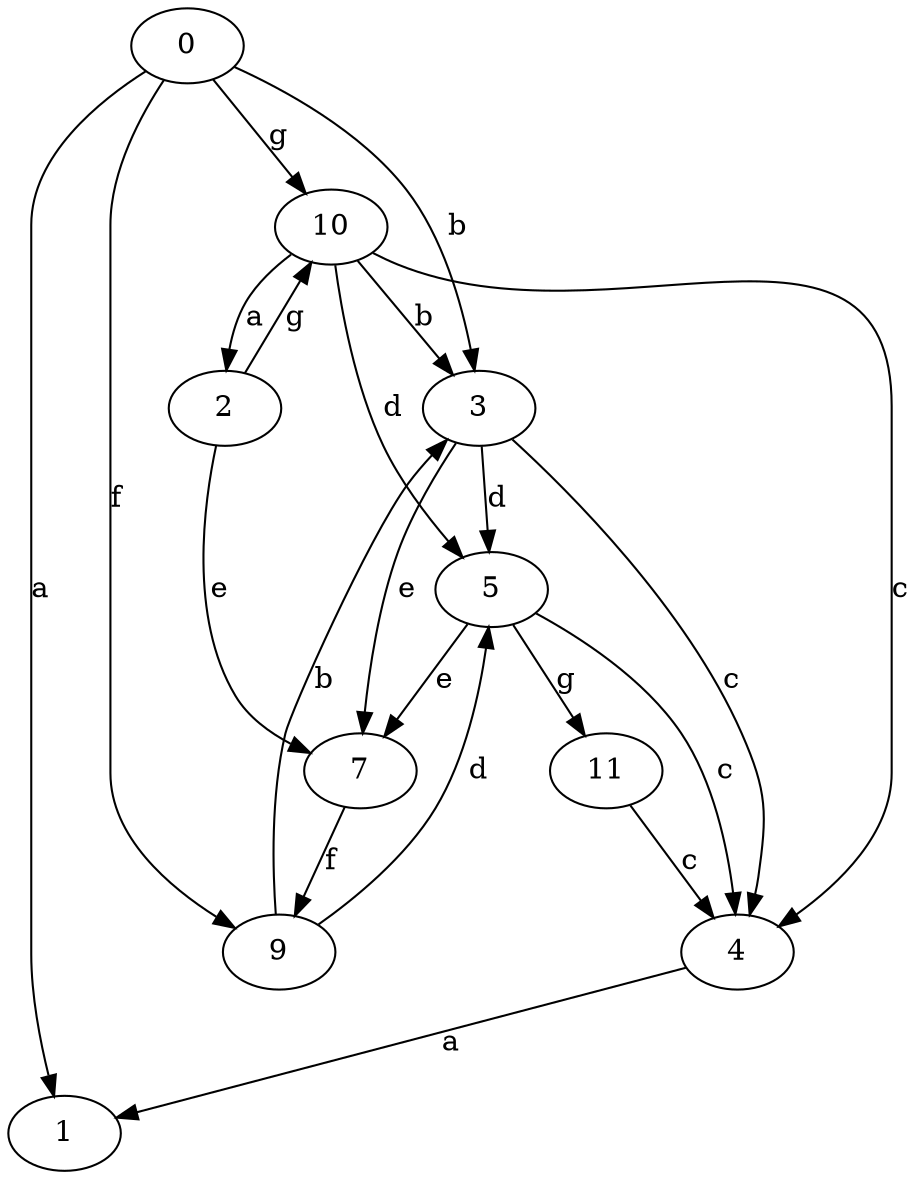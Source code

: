 strict digraph  {
0;
1;
2;
3;
4;
5;
7;
9;
10;
11;
0 -> 1  [label=a];
0 -> 3  [label=b];
0 -> 9  [label=f];
0 -> 10  [label=g];
2 -> 7  [label=e];
2 -> 10  [label=g];
3 -> 4  [label=c];
3 -> 5  [label=d];
3 -> 7  [label=e];
4 -> 1  [label=a];
5 -> 4  [label=c];
5 -> 7  [label=e];
5 -> 11  [label=g];
7 -> 9  [label=f];
9 -> 3  [label=b];
9 -> 5  [label=d];
10 -> 2  [label=a];
10 -> 3  [label=b];
10 -> 4  [label=c];
10 -> 5  [label=d];
11 -> 4  [label=c];
}
